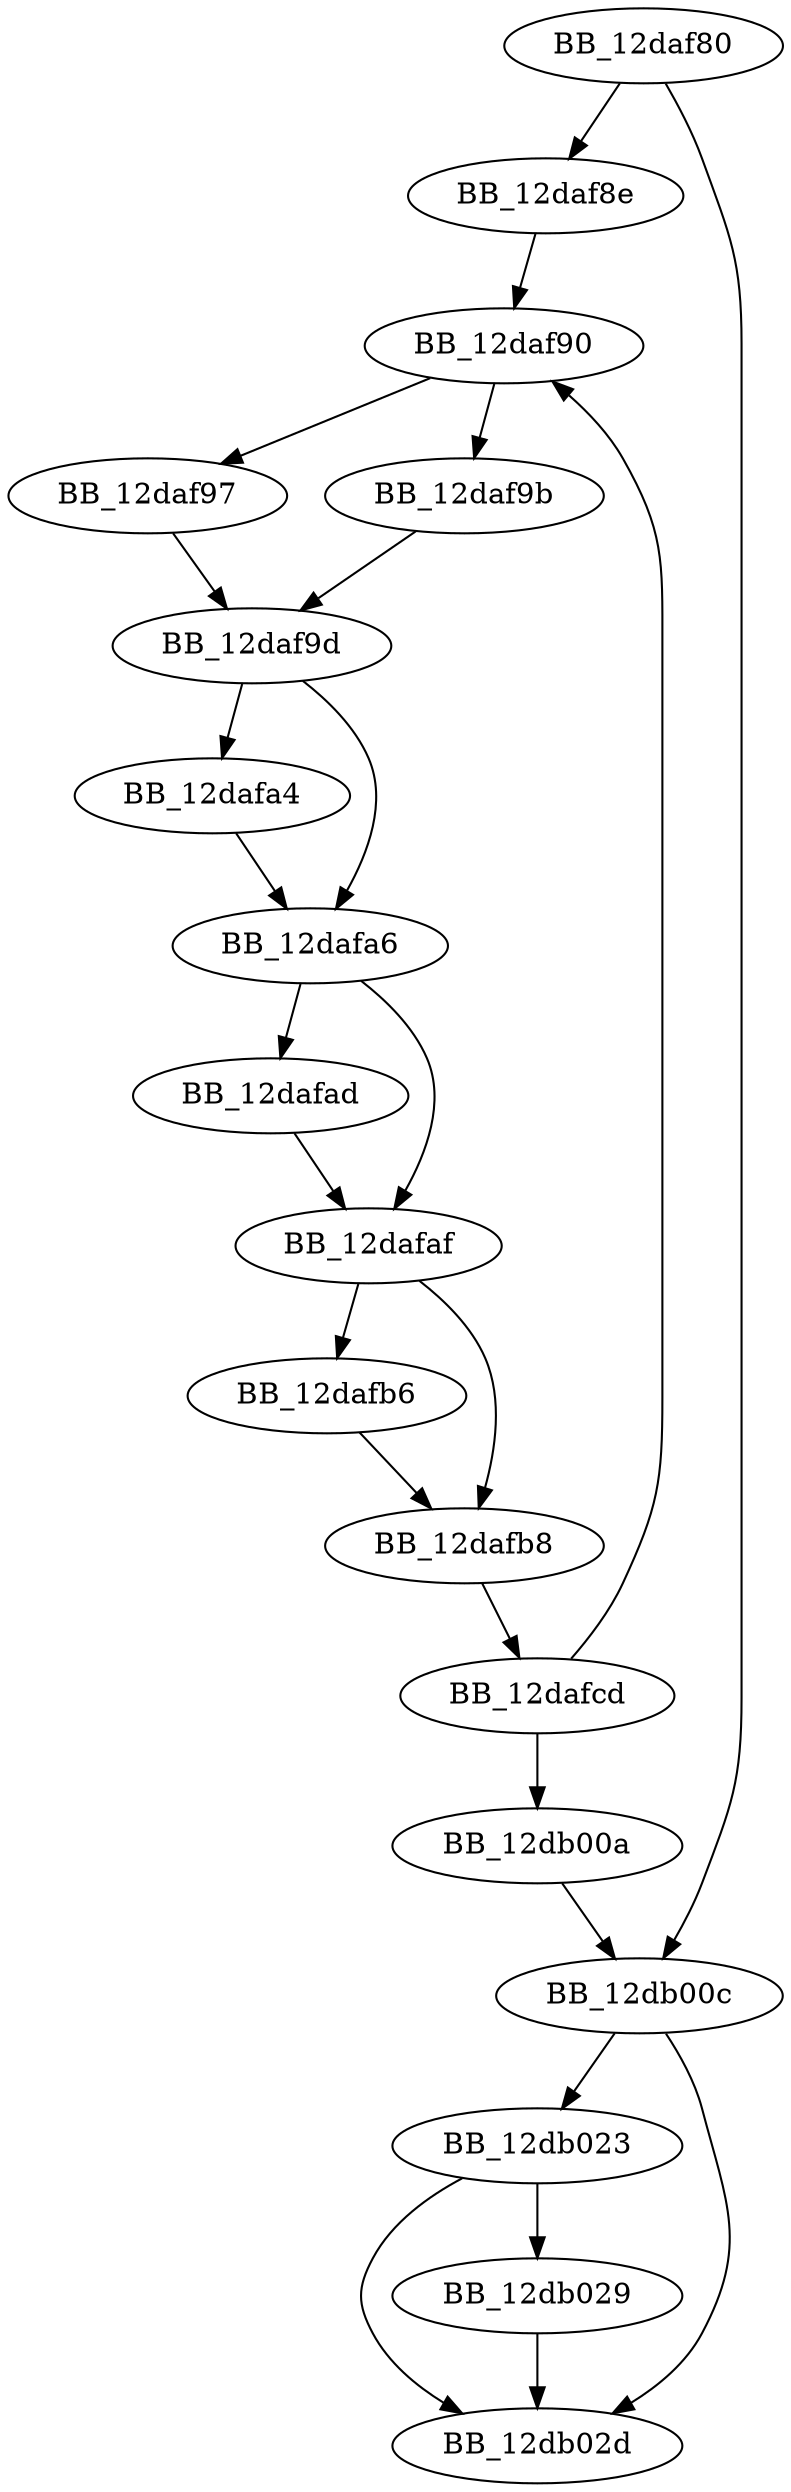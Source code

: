 DiGraph sub_12DAF80{
BB_12daf80->BB_12daf8e
BB_12daf80->BB_12db00c
BB_12daf8e->BB_12daf90
BB_12daf90->BB_12daf97
BB_12daf90->BB_12daf9b
BB_12daf97->BB_12daf9d
BB_12daf9b->BB_12daf9d
BB_12daf9d->BB_12dafa4
BB_12daf9d->BB_12dafa6
BB_12dafa4->BB_12dafa6
BB_12dafa6->BB_12dafad
BB_12dafa6->BB_12dafaf
BB_12dafad->BB_12dafaf
BB_12dafaf->BB_12dafb6
BB_12dafaf->BB_12dafb8
BB_12dafb6->BB_12dafb8
BB_12dafb8->BB_12dafcd
BB_12dafcd->BB_12daf90
BB_12dafcd->BB_12db00a
BB_12db00a->BB_12db00c
BB_12db00c->BB_12db023
BB_12db00c->BB_12db02d
BB_12db023->BB_12db029
BB_12db023->BB_12db02d
BB_12db029->BB_12db02d
}
